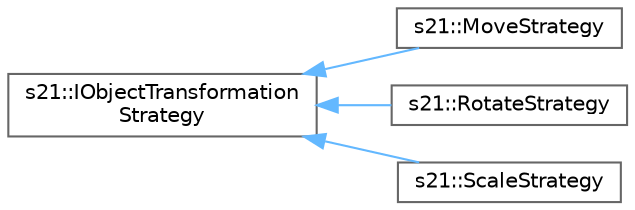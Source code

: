 digraph "Graphical Class Hierarchy"
{
 // LATEX_PDF_SIZE
  bgcolor="transparent";
  edge [fontname=Helvetica,fontsize=10,labelfontname=Helvetica,labelfontsize=10];
  node [fontname=Helvetica,fontsize=10,shape=box,height=0.2,width=0.4];
  rankdir="LR";
  Node0 [label="s21::IObjectTransformation\lStrategy",height=0.2,width=0.4,color="grey40", fillcolor="white", style="filled",URL="$classs21_1_1IObjectTransformationStrategy.html",tooltip=" "];
  Node0 -> Node1 [dir="back",color="steelblue1",style="solid"];
  Node1 [label="s21::MoveStrategy",height=0.2,width=0.4,color="grey40", fillcolor="white", style="filled",URL="$classs21_1_1MoveStrategy.html",tooltip=" "];
  Node0 -> Node2 [dir="back",color="steelblue1",style="solid"];
  Node2 [label="s21::RotateStrategy",height=0.2,width=0.4,color="grey40", fillcolor="white", style="filled",URL="$classs21_1_1RotateStrategy.html",tooltip=" "];
  Node0 -> Node3 [dir="back",color="steelblue1",style="solid"];
  Node3 [label="s21::ScaleStrategy",height=0.2,width=0.4,color="grey40", fillcolor="white", style="filled",URL="$classs21_1_1ScaleStrategy.html",tooltip=" "];
}
